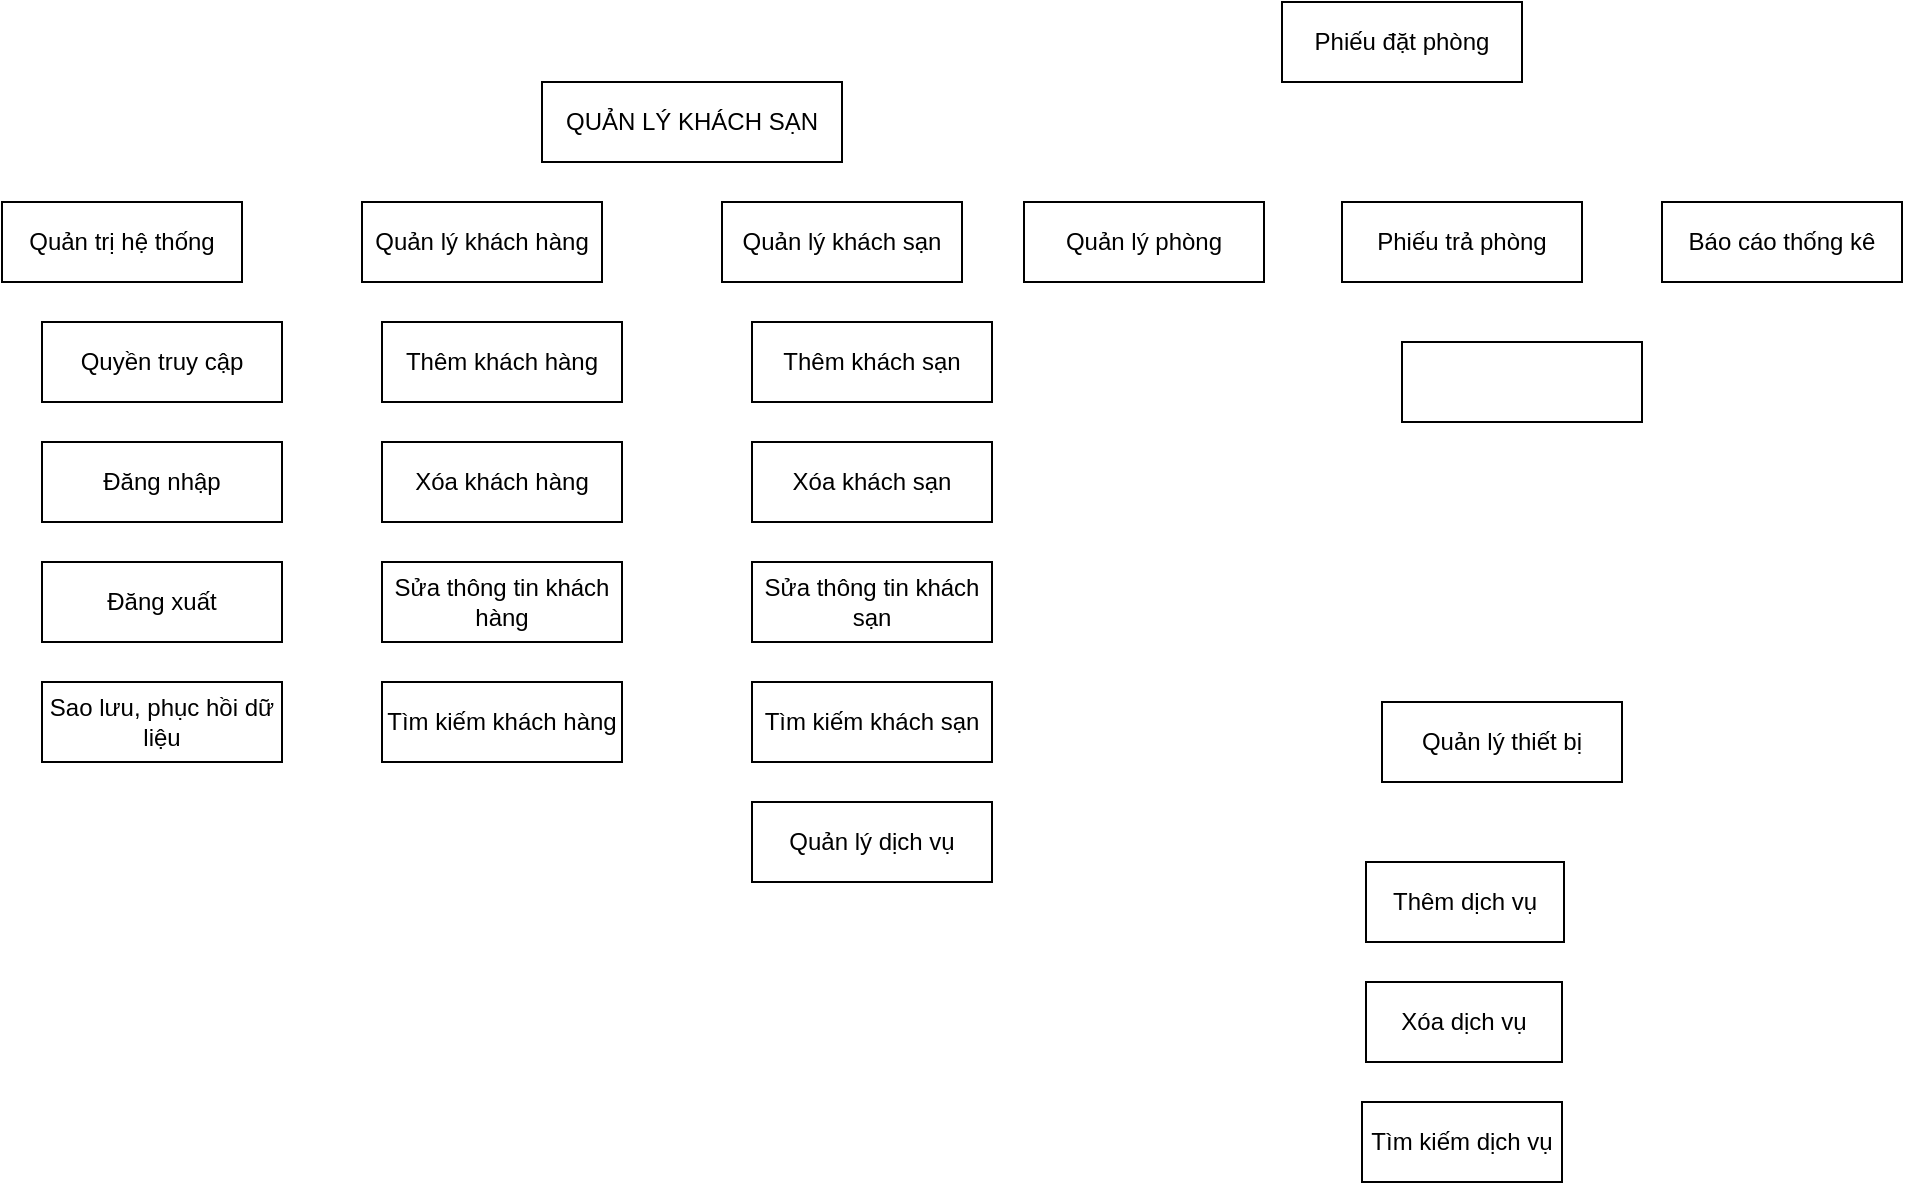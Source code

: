 <mxfile version="13.8.1" type="github"><diagram id="zkKgKfzdCpZRcf-pq0Ey" name="Page-1"><mxGraphModel dx="824" dy="510" grid="1" gridSize="10" guides="1" tooltips="1" connect="1" arrows="1" fold="1" page="1" pageScale="1" pageWidth="850" pageHeight="1100" math="0" shadow="0"><root><mxCell id="0"/><mxCell id="1" parent="0"/><mxCell id="ICGwZ1gCYOD91w_3KDrm-1" value="QUẢN LÝ KHÁCH SẠN" style="rounded=0;whiteSpace=wrap;html=1;" vertex="1" parent="1"><mxGeometry x="320" y="40" width="150" height="40" as="geometry"/></mxCell><mxCell id="ICGwZ1gCYOD91w_3KDrm-8" value="Quyền truy cập" style="rounded=0;whiteSpace=wrap;html=1;" vertex="1" parent="1"><mxGeometry x="70" y="160" width="120" height="40" as="geometry"/></mxCell><mxCell id="ICGwZ1gCYOD91w_3KDrm-9" value="Đăng nhập" style="rounded=0;whiteSpace=wrap;html=1;" vertex="1" parent="1"><mxGeometry x="70" y="220" width="120" height="40" as="geometry"/></mxCell><mxCell id="ICGwZ1gCYOD91w_3KDrm-10" value="Đăng xuất" style="rounded=0;whiteSpace=wrap;html=1;" vertex="1" parent="1"><mxGeometry x="70" y="280" width="120" height="40" as="geometry"/></mxCell><mxCell id="ICGwZ1gCYOD91w_3KDrm-11" value="Sao lưu, phục hồi dữ liệu" style="rounded=0;whiteSpace=wrap;html=1;" vertex="1" parent="1"><mxGeometry x="70" y="340" width="120" height="40" as="geometry"/></mxCell><mxCell id="ICGwZ1gCYOD91w_3KDrm-12" value="Quản trị hệ thống" style="rounded=0;whiteSpace=wrap;html=1;" vertex="1" parent="1"><mxGeometry x="50" y="100" width="120" height="40" as="geometry"/></mxCell><mxCell id="ICGwZ1gCYOD91w_3KDrm-13" value="Quản lý khách hàng" style="rounded=0;whiteSpace=wrap;html=1;" vertex="1" parent="1"><mxGeometry x="230" y="100" width="120" height="40" as="geometry"/></mxCell><mxCell id="ICGwZ1gCYOD91w_3KDrm-14" value="Thêm khách hàng" style="rounded=0;whiteSpace=wrap;html=1;" vertex="1" parent="1"><mxGeometry x="240" y="160" width="120" height="40" as="geometry"/></mxCell><mxCell id="ICGwZ1gCYOD91w_3KDrm-15" value="Tìm kiếm khách hàng" style="rounded=0;whiteSpace=wrap;html=1;" vertex="1" parent="1"><mxGeometry x="240" y="340" width="120" height="40" as="geometry"/></mxCell><mxCell id="ICGwZ1gCYOD91w_3KDrm-16" value="Quản lý phòng" style="rounded=0;whiteSpace=wrap;html=1;" vertex="1" parent="1"><mxGeometry x="561" y="100" width="120" height="40" as="geometry"/></mxCell><mxCell id="ICGwZ1gCYOD91w_3KDrm-17" value="Quản lý thiết bị" style="rounded=0;whiteSpace=wrap;html=1;" vertex="1" parent="1"><mxGeometry x="740" y="350" width="120" height="40" as="geometry"/></mxCell><mxCell id="ICGwZ1gCYOD91w_3KDrm-18" value="Báo cáo thống kê" style="rounded=0;whiteSpace=wrap;html=1;" vertex="1" parent="1"><mxGeometry x="880" y="100" width="120" height="40" as="geometry"/></mxCell><mxCell id="ICGwZ1gCYOD91w_3KDrm-19" value="Xóa khách hàng" style="rounded=0;whiteSpace=wrap;html=1;" vertex="1" parent="1"><mxGeometry x="240" y="220" width="120" height="40" as="geometry"/></mxCell><mxCell id="ICGwZ1gCYOD91w_3KDrm-20" value="Quản lý khách sạn" style="rounded=0;whiteSpace=wrap;html=1;" vertex="1" parent="1"><mxGeometry x="410" y="100" width="120" height="40" as="geometry"/></mxCell><mxCell id="ICGwZ1gCYOD91w_3KDrm-21" value="Phiếu đặt phòng" style="rounded=0;whiteSpace=wrap;html=1;" vertex="1" parent="1"><mxGeometry x="690" width="120" height="40" as="geometry"/></mxCell><mxCell id="ICGwZ1gCYOD91w_3KDrm-22" value="Phiếu trả phòng" style="rounded=0;whiteSpace=wrap;html=1;" vertex="1" parent="1"><mxGeometry x="720" y="100" width="120" height="40" as="geometry"/></mxCell><mxCell id="ICGwZ1gCYOD91w_3KDrm-23" value="Sửa thông tin khách hàng" style="rounded=0;whiteSpace=wrap;html=1;" vertex="1" parent="1"><mxGeometry x="240" y="280" width="120" height="40" as="geometry"/></mxCell><mxCell id="ICGwZ1gCYOD91w_3KDrm-24" style="edgeStyle=orthogonalEdgeStyle;rounded=0;orthogonalLoop=1;jettySize=auto;html=1;exitX=0.5;exitY=1;exitDx=0;exitDy=0;" edge="1" parent="1" source="ICGwZ1gCYOD91w_3KDrm-23" target="ICGwZ1gCYOD91w_3KDrm-23"><mxGeometry relative="1" as="geometry"/></mxCell><mxCell id="ICGwZ1gCYOD91w_3KDrm-25" value="Quản lý dịch vụ" style="rounded=0;whiteSpace=wrap;html=1;" vertex="1" parent="1"><mxGeometry x="425" y="400" width="120" height="40" as="geometry"/></mxCell><mxCell id="ICGwZ1gCYOD91w_3KDrm-26" value="" style="rounded=0;whiteSpace=wrap;html=1;" vertex="1" parent="1"><mxGeometry x="750" y="170" width="120" height="40" as="geometry"/></mxCell><mxCell id="ICGwZ1gCYOD91w_3KDrm-27" value="Thêm khách sạn" style="rounded=0;whiteSpace=wrap;html=1;" vertex="1" parent="1"><mxGeometry x="425" y="160" width="120" height="40" as="geometry"/></mxCell><mxCell id="ICGwZ1gCYOD91w_3KDrm-28" value="Xóa khách sạn" style="rounded=0;whiteSpace=wrap;html=1;" vertex="1" parent="1"><mxGeometry x="425" y="220" width="120" height="40" as="geometry"/></mxCell><mxCell id="ICGwZ1gCYOD91w_3KDrm-29" value="Sửa thông tin khách sạn" style="rounded=0;whiteSpace=wrap;html=1;" vertex="1" parent="1"><mxGeometry x="425" y="280" width="120" height="40" as="geometry"/></mxCell><mxCell id="ICGwZ1gCYOD91w_3KDrm-30" value="Tìm kiếm khách sạn" style="rounded=0;whiteSpace=wrap;html=1;" vertex="1" parent="1"><mxGeometry x="425" y="340" width="120" height="40" as="geometry"/></mxCell><mxCell id="ICGwZ1gCYOD91w_3KDrm-31" value="Thêm dịch vụ" style="rounded=0;whiteSpace=wrap;html=1;" vertex="1" parent="1"><mxGeometry x="732" y="430" width="99" height="40" as="geometry"/></mxCell><mxCell id="ICGwZ1gCYOD91w_3KDrm-32" value="Xóa dịch vụ" style="rounded=0;whiteSpace=wrap;html=1;" vertex="1" parent="1"><mxGeometry x="732" y="490" width="98" height="40" as="geometry"/></mxCell><mxCell id="ICGwZ1gCYOD91w_3KDrm-34" value="Tìm kiếm dịch vụ" style="rounded=0;whiteSpace=wrap;html=1;" vertex="1" parent="1"><mxGeometry x="730" y="550" width="100" height="40" as="geometry"/></mxCell></root></mxGraphModel></diagram></mxfile>